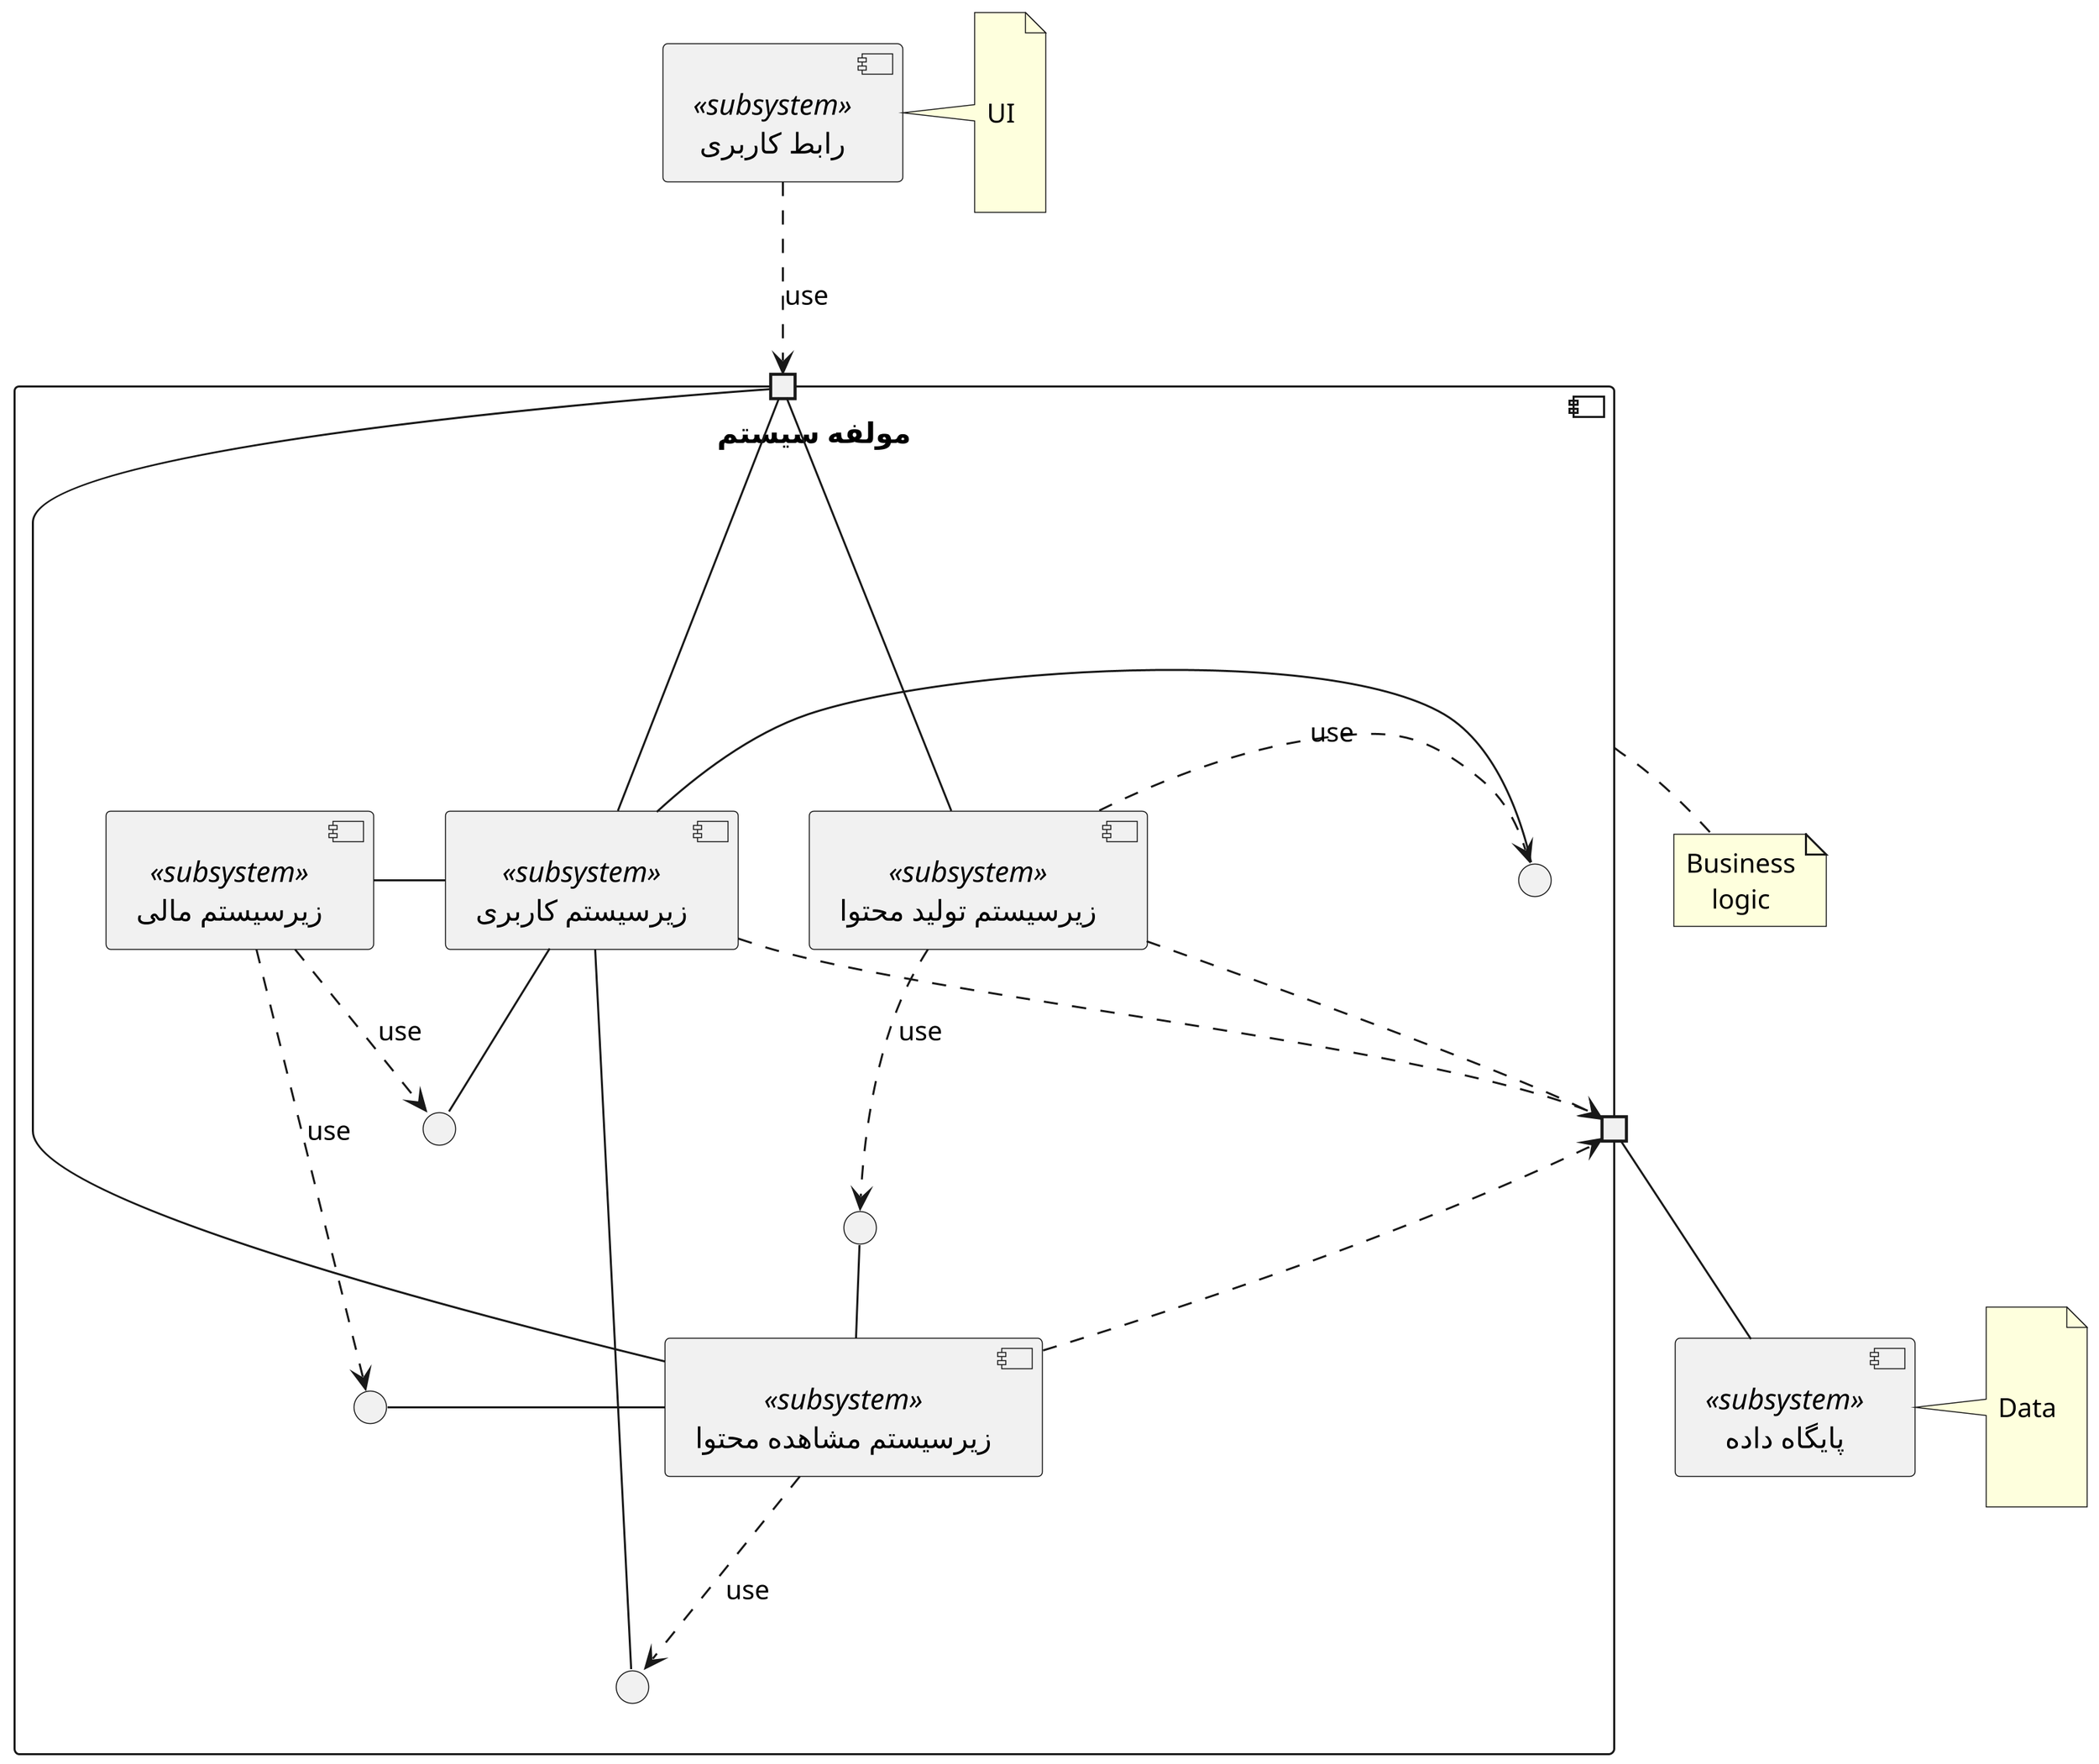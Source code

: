 @startuml component


scale 3
skinparam DefaultFontName Vazir
skinparam DefaultTextAlignment center


component "مولفه سیستم" as modelComp {
    component "زیرسیستم کاربری" <<subsystem>> as userComp
    component "زیرسیستم تولید محتوا" <<subsystem>> as produceComp
    component "زیرسیستم مشاهده محتوا" <<subsystem>> as viewComp
    component "زیرسیستم مالی" <<subsystem>> as financialComp

    interface " " as viewFinanInt
    interface " " as viewProdInt
    interface " " as viewUserInt
    interface " " as userProdInt
    interface " " as userfinanInt

    portin " " as p1
    portout " " as p2
}

component "رابط کاربری" <<subsystem>> as ui
component "پایگاه داده" <<subsystem>> as db

note right of ui


                UI


end note

note right of modelComp
Business
logic
end note

note right of db


                Data


end note


userComp - financialComp

financialComp ...> viewFinanInt : use
viewFinanInt - viewComp
produceComp ..> viewProdInt : use
viewProdInt - viewComp
viewComp ..> viewUserInt : use
viewUserInt - userComp
produceComp .> userProdInt : use
userProdInt - userComp
financialComp ..> userfinanInt : use
userfinanInt - userComp

produceComp -- p1
userComp -- p1
viewComp -- p1

ui ..> p1 : use

p2 -- db

userComp ..> p2
produceComp ..> p2
viewComp ..> p2

' userComp -- produceComp
' userComp -- viewComp
' produceComp - viewComp

@enduml